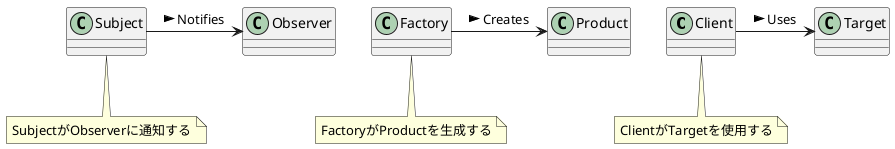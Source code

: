 @startuml
class Client
class Target
class Factory
class Product
class Subject
class Observer

Client -> Target : Uses >
Factory -> Product : Creates >
Subject -> Observer : Notifies >
note as n1
    ClientがTargetを使用する
end note
n1 -up-> Client
note as n2
    FactoryがProductを生成する
end note
n2 -up-> Factory
note as n3
    SubjectがObserverに通知する
end note
n3 -up-> Subject
@enduml